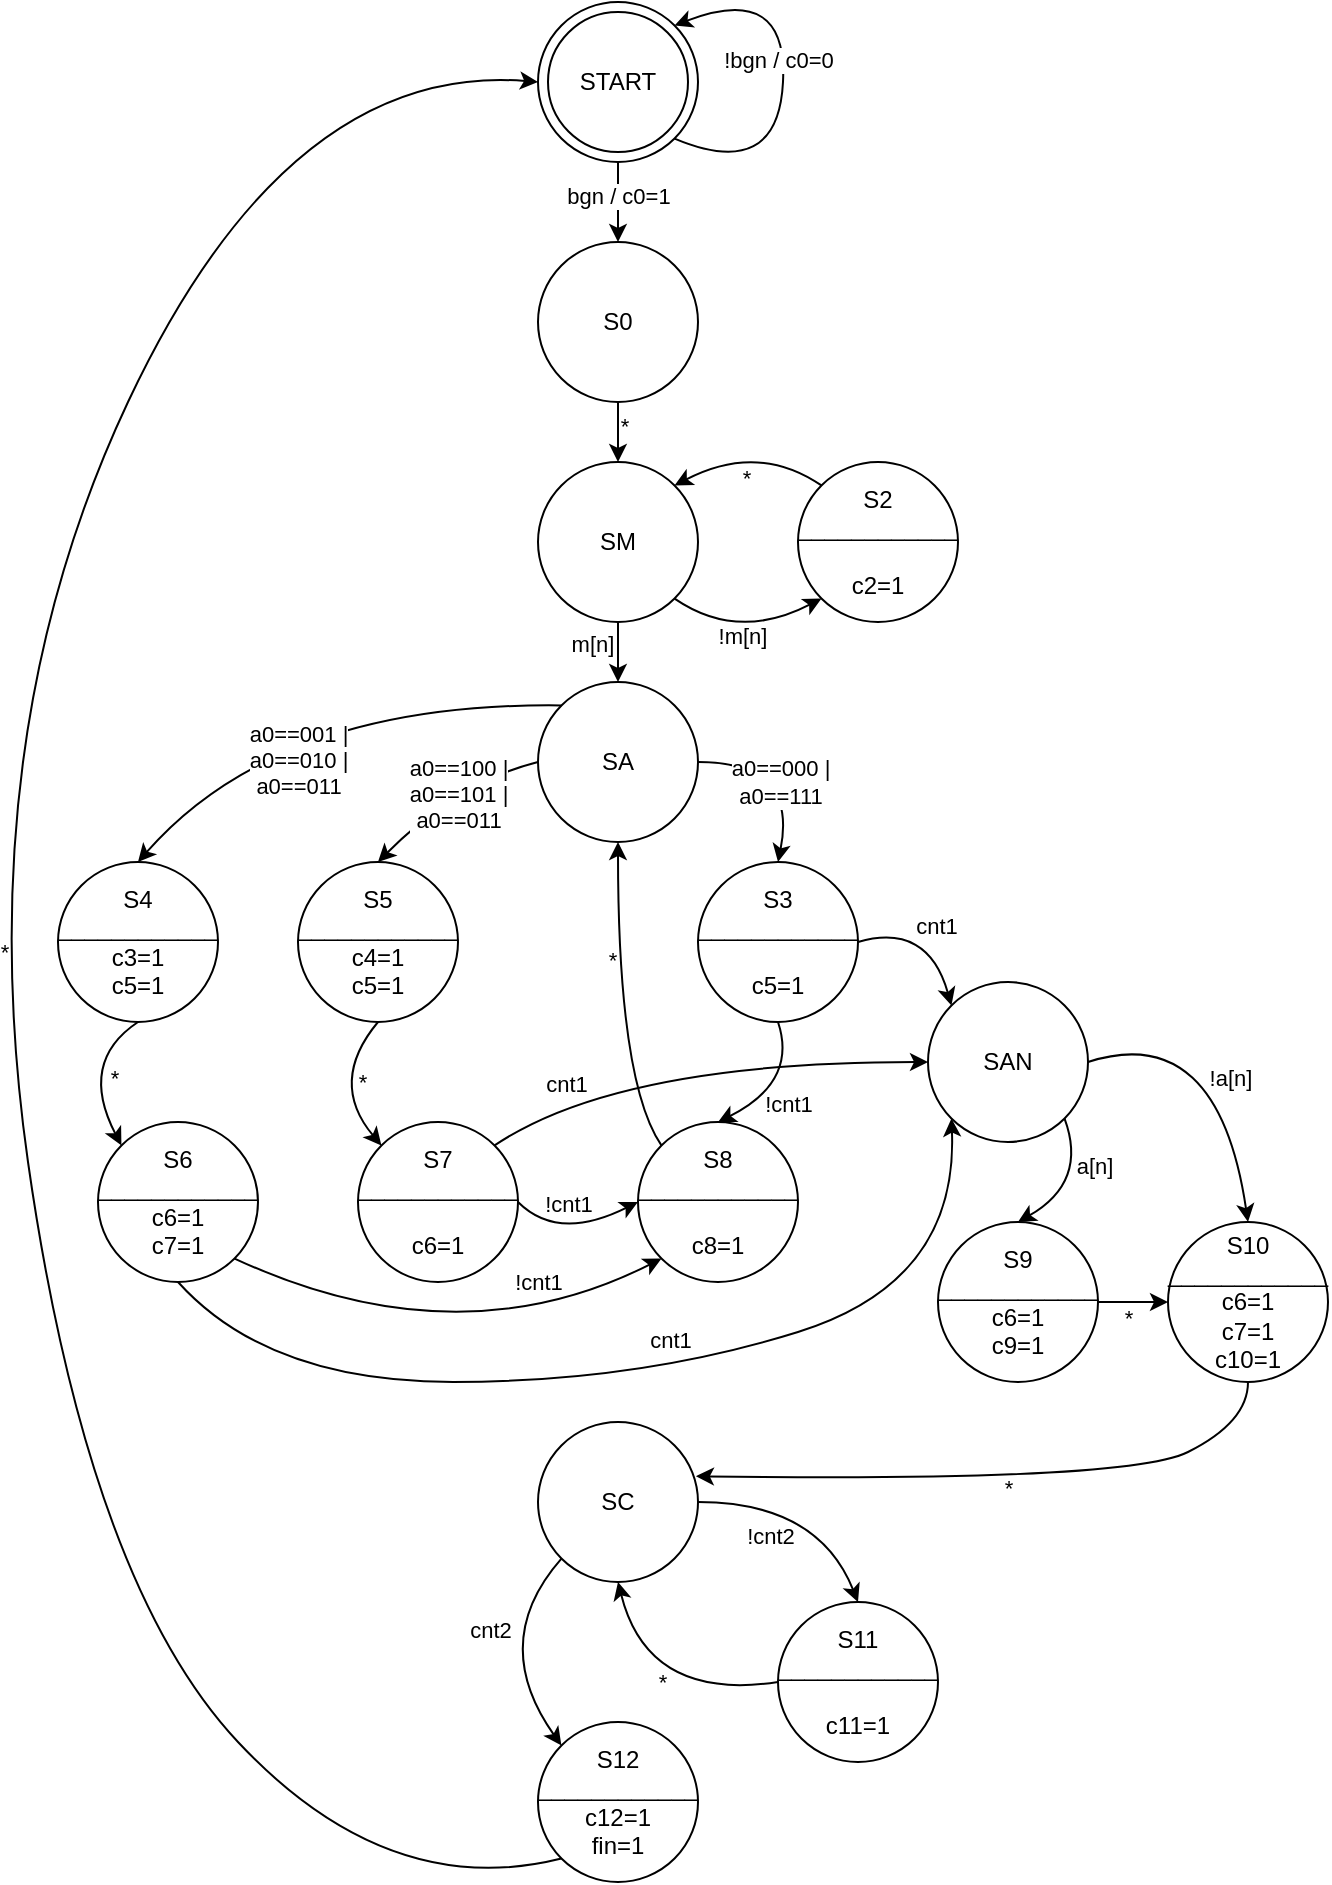 <mxfile version="24.2.5" type="device">
  <diagram name="Page-1" id="UoFx0G1EZgBmT3SE1KH6">
    <mxGraphModel dx="3447" dy="1393" grid="1" gridSize="10" guides="1" tooltips="1" connect="1" arrows="1" fold="1" page="1" pageScale="1" pageWidth="850" pageHeight="1100" math="0" shadow="0">
      <root>
        <mxCell id="0" />
        <mxCell id="1" parent="0" />
        <mxCell id="6iRS3MILoFcjqRqk2sZD-5" value="" style="edgeStyle=orthogonalEdgeStyle;rounded=0;orthogonalLoop=1;jettySize=auto;html=1;" parent="1" source="6iRS3MILoFcjqRqk2sZD-1" target="6iRS3MILoFcjqRqk2sZD-4" edge="1">
          <mxGeometry relative="1" as="geometry" />
        </mxCell>
        <mxCell id="6iRS3MILoFcjqRqk2sZD-6" value="&lt;div&gt;bgn / c0=1&lt;/div&gt;" style="edgeLabel;html=1;align=center;verticalAlign=middle;resizable=0;points=[];" parent="6iRS3MILoFcjqRqk2sZD-5" vertex="1" connectable="0">
          <mxGeometry x="0.32" y="-1" relative="1" as="geometry">
            <mxPoint x="1" y="-10" as="offset" />
          </mxGeometry>
        </mxCell>
        <mxCell id="6iRS3MILoFcjqRqk2sZD-1" value="START" style="ellipse;whiteSpace=wrap;html=1;aspect=fixed;" parent="1" vertex="1">
          <mxGeometry x="395" y="130" width="80" height="80" as="geometry" />
        </mxCell>
        <mxCell id="6iRS3MILoFcjqRqk2sZD-2" value="" style="curved=1;endArrow=classic;html=1;rounded=0;exitX=1;exitY=1;exitDx=0;exitDy=0;entryX=1;entryY=0;entryDx=0;entryDy=0;" parent="1" source="6iRS3MILoFcjqRqk2sZD-1" target="6iRS3MILoFcjqRqk2sZD-1" edge="1">
          <mxGeometry width="50" height="50" relative="1" as="geometry">
            <mxPoint x="395" y="180" as="sourcePoint" />
            <mxPoint x="445" y="130" as="targetPoint" />
            <Array as="points">
              <mxPoint x="515" y="220" />
              <mxPoint x="520" y="120" />
            </Array>
          </mxGeometry>
        </mxCell>
        <mxCell id="6iRS3MILoFcjqRqk2sZD-3" value="!bgn / c0=0" style="edgeLabel;html=1;align=center;verticalAlign=middle;resizable=0;points=[];" parent="6iRS3MILoFcjqRqk2sZD-2" vertex="1" connectable="0">
          <mxGeometry x="0.085" y="3" relative="1" as="geometry">
            <mxPoint as="offset" />
          </mxGeometry>
        </mxCell>
        <mxCell id="6iRS3MILoFcjqRqk2sZD-4" value="S0" style="ellipse;whiteSpace=wrap;html=1;aspect=fixed;" parent="1" vertex="1">
          <mxGeometry x="395" y="250" width="80" height="80" as="geometry" />
        </mxCell>
        <mxCell id="6iRS3MILoFcjqRqk2sZD-11" value="" style="edgeStyle=orthogonalEdgeStyle;rounded=0;orthogonalLoop=1;jettySize=auto;html=1;exitX=0.5;exitY=1;exitDx=0;exitDy=0;" parent="1" source="6iRS3MILoFcjqRqk2sZD-4" target="6iRS3MILoFcjqRqk2sZD-10" edge="1">
          <mxGeometry relative="1" as="geometry">
            <mxPoint x="435" y="330" as="sourcePoint" />
          </mxGeometry>
        </mxCell>
        <mxCell id="6iRS3MILoFcjqRqk2sZD-12" value="*" style="edgeLabel;html=1;align=center;verticalAlign=middle;resizable=0;points=[];" parent="6iRS3MILoFcjqRqk2sZD-11" vertex="1" connectable="0">
          <mxGeometry x="-0.2" relative="1" as="geometry">
            <mxPoint x="3" y="-8" as="offset" />
          </mxGeometry>
        </mxCell>
        <mxCell id="6iRS3MILoFcjqRqk2sZD-17" value="" style="edgeStyle=orthogonalEdgeStyle;rounded=0;orthogonalLoop=1;jettySize=auto;html=1;" parent="1" source="6iRS3MILoFcjqRqk2sZD-10" target="6iRS3MILoFcjqRqk2sZD-16" edge="1">
          <mxGeometry relative="1" as="geometry" />
        </mxCell>
        <mxCell id="6iRS3MILoFcjqRqk2sZD-18" value="m[n]" style="edgeLabel;html=1;align=center;verticalAlign=middle;resizable=0;points=[];" parent="6iRS3MILoFcjqRqk2sZD-17" vertex="1" connectable="0">
          <mxGeometry x="-0.72" y="-3" relative="1" as="geometry">
            <mxPoint x="-10" y="4" as="offset" />
          </mxGeometry>
        </mxCell>
        <mxCell id="6iRS3MILoFcjqRqk2sZD-10" value="SM" style="ellipse;whiteSpace=wrap;html=1;aspect=fixed;" parent="1" vertex="1">
          <mxGeometry x="395" y="360" width="80" height="80" as="geometry" />
        </mxCell>
        <mxCell id="6iRS3MILoFcjqRqk2sZD-13" value="&lt;div&gt;S2&lt;/div&gt;&lt;div&gt;____________&lt;/div&gt;&lt;div&gt;&lt;br&gt;&lt;/div&gt;&lt;div&gt;c2=1&lt;br&gt;&lt;/div&gt;" style="ellipse;whiteSpace=wrap;html=1;aspect=fixed;" parent="1" vertex="1">
          <mxGeometry x="525" y="360" width="80" height="80" as="geometry" />
        </mxCell>
        <mxCell id="6iRS3MILoFcjqRqk2sZD-14" value="" style="curved=1;endArrow=classic;html=1;rounded=0;exitX=1;exitY=1;exitDx=0;exitDy=0;entryX=0;entryY=1;entryDx=0;entryDy=0;" parent="1" source="6iRS3MILoFcjqRqk2sZD-10" target="6iRS3MILoFcjqRqk2sZD-13" edge="1">
          <mxGeometry width="50" height="50" relative="1" as="geometry">
            <mxPoint x="495" y="470" as="sourcePoint" />
            <mxPoint x="545" y="420" as="targetPoint" />
            <Array as="points">
              <mxPoint x="495" y="450" />
            </Array>
          </mxGeometry>
        </mxCell>
        <mxCell id="6iRS3MILoFcjqRqk2sZD-15" value="!m[n]" style="edgeLabel;html=1;align=center;verticalAlign=middle;resizable=0;points=[];" parent="6iRS3MILoFcjqRqk2sZD-14" vertex="1" connectable="0">
          <mxGeometry x="0.038" y="7" relative="1" as="geometry">
            <mxPoint y="6" as="offset" />
          </mxGeometry>
        </mxCell>
        <mxCell id="6iRS3MILoFcjqRqk2sZD-16" value="SA" style="ellipse;whiteSpace=wrap;html=1;aspect=fixed;" parent="1" vertex="1">
          <mxGeometry x="395" y="470" width="80" height="80" as="geometry" />
        </mxCell>
        <mxCell id="6iRS3MILoFcjqRqk2sZD-19" value="" style="curved=1;endArrow=classic;html=1;rounded=0;exitX=0;exitY=0;exitDx=0;exitDy=0;entryX=1;entryY=0;entryDx=0;entryDy=0;" parent="1" source="6iRS3MILoFcjqRqk2sZD-13" target="6iRS3MILoFcjqRqk2sZD-10" edge="1">
          <mxGeometry width="50" height="50" relative="1" as="geometry">
            <mxPoint x="505" y="360" as="sourcePoint" />
            <mxPoint x="555" y="310" as="targetPoint" />
            <Array as="points">
              <mxPoint x="505" y="350" />
            </Array>
          </mxGeometry>
        </mxCell>
        <mxCell id="6iRS3MILoFcjqRqk2sZD-20" value="*" style="edgeLabel;html=1;align=center;verticalAlign=middle;resizable=0;points=[];" parent="6iRS3MILoFcjqRqk2sZD-19" vertex="1" connectable="0">
          <mxGeometry x="0.154" y="8" relative="1" as="geometry">
            <mxPoint y="6" as="offset" />
          </mxGeometry>
        </mxCell>
        <mxCell id="6iRS3MILoFcjqRqk2sZD-21" value="&lt;div&gt;S3&lt;/div&gt;&lt;div&gt;____________&lt;/div&gt;&lt;div&gt;&lt;br&gt;&lt;/div&gt;&lt;div&gt;c5=1&lt;br&gt;&lt;/div&gt;" style="ellipse;whiteSpace=wrap;html=1;aspect=fixed;" parent="1" vertex="1">
          <mxGeometry x="475" y="560" width="80" height="80" as="geometry" />
        </mxCell>
        <mxCell id="6iRS3MILoFcjqRqk2sZD-22" value="&lt;div&gt;S5&lt;/div&gt;&lt;div&gt;____________&lt;/div&gt;&lt;div&gt;c4=1&lt;/div&gt;&lt;div&gt;c5=1&lt;br&gt;&lt;/div&gt;" style="ellipse;whiteSpace=wrap;html=1;aspect=fixed;" parent="1" vertex="1">
          <mxGeometry x="275" y="560" width="80" height="80" as="geometry" />
        </mxCell>
        <mxCell id="6iRS3MILoFcjqRqk2sZD-23" value="&lt;div&gt;S4&lt;/div&gt;&lt;div&gt;____________&lt;/div&gt;&lt;div&gt;c3=1&lt;/div&gt;&lt;div&gt;c5=1&lt;br&gt;&lt;/div&gt;" style="ellipse;whiteSpace=wrap;html=1;aspect=fixed;" parent="1" vertex="1">
          <mxGeometry x="155" y="560" width="80" height="80" as="geometry" />
        </mxCell>
        <mxCell id="6iRS3MILoFcjqRqk2sZD-24" value="" style="curved=1;endArrow=classic;html=1;rounded=0;exitX=0;exitY=0;exitDx=0;exitDy=0;entryX=0.5;entryY=0;entryDx=0;entryDy=0;" parent="1" source="6iRS3MILoFcjqRqk2sZD-16" target="6iRS3MILoFcjqRqk2sZD-23" edge="1">
          <mxGeometry width="50" height="50" relative="1" as="geometry">
            <mxPoint x="275" y="640" as="sourcePoint" />
            <mxPoint x="325" y="590" as="targetPoint" />
            <Array as="points">
              <mxPoint x="265" y="480" />
            </Array>
          </mxGeometry>
        </mxCell>
        <mxCell id="6iRS3MILoFcjqRqk2sZD-26" value="" style="curved=1;endArrow=classic;html=1;rounded=0;exitX=0;exitY=0.5;exitDx=0;exitDy=0;entryX=0.5;entryY=0;entryDx=0;entryDy=0;" parent="1" source="6iRS3MILoFcjqRqk2sZD-16" target="6iRS3MILoFcjqRqk2sZD-22" edge="1">
          <mxGeometry width="50" height="50" relative="1" as="geometry">
            <mxPoint x="275" y="690" as="sourcePoint" />
            <mxPoint x="325" y="640" as="targetPoint" />
            <Array as="points">
              <mxPoint x="355" y="520" />
            </Array>
          </mxGeometry>
        </mxCell>
        <mxCell id="6iRS3MILoFcjqRqk2sZD-27" value="&lt;div&gt;a0==001 | &lt;br&gt;&lt;/div&gt;&lt;div&gt;a0==010 |&lt;/div&gt;&lt;div&gt;a0==011&lt;br&gt;&lt;/div&gt;" style="edgeLabel;html=1;align=center;verticalAlign=middle;resizable=0;points=[];" parent="6iRS3MILoFcjqRqk2sZD-26" vertex="1" connectable="0">
          <mxGeometry x="0.029" y="10" relative="1" as="geometry">
            <mxPoint x="-81" y="-25" as="offset" />
          </mxGeometry>
        </mxCell>
        <mxCell id="6iRS3MILoFcjqRqk2sZD-30" value="" style="curved=1;endArrow=classic;html=1;rounded=0;exitX=1;exitY=0.5;exitDx=0;exitDy=0;entryX=0.5;entryY=0;entryDx=0;entryDy=0;" parent="1" source="6iRS3MILoFcjqRqk2sZD-16" target="6iRS3MILoFcjqRqk2sZD-21" edge="1">
          <mxGeometry width="50" height="50" relative="1" as="geometry">
            <mxPoint x="325" y="630" as="sourcePoint" />
            <mxPoint x="375" y="580" as="targetPoint" />
            <Array as="points">
              <mxPoint x="525" y="510" />
            </Array>
          </mxGeometry>
        </mxCell>
        <mxCell id="6iRS3MILoFcjqRqk2sZD-31" value="&lt;div&gt;a0==100 |&lt;/div&gt;&lt;div&gt;a0==101 |&lt;/div&gt;&lt;div&gt;a0==011&lt;br&gt;&lt;/div&gt;" style="edgeLabel;html=1;align=center;verticalAlign=middle;resizable=0;points=[];" parent="6iRS3MILoFcjqRqk2sZD-30" vertex="1" connectable="0">
          <mxGeometry x="0.364" y="8" relative="1" as="geometry">
            <mxPoint x="-174" y="-4" as="offset" />
          </mxGeometry>
        </mxCell>
        <mxCell id="6iRS3MILoFcjqRqk2sZD-33" value="&lt;div&gt;a0==000 | &lt;br&gt;&lt;/div&gt;&lt;div&gt;a0==111&lt;br&gt;&lt;/div&gt;" style="edgeLabel;html=1;align=center;verticalAlign=middle;resizable=0;points=[];" parent="6iRS3MILoFcjqRqk2sZD-30" vertex="1" connectable="0">
          <mxGeometry x="0.156" y="2" relative="1" as="geometry">
            <mxPoint x="-10" y="1" as="offset" />
          </mxGeometry>
        </mxCell>
        <mxCell id="6iRS3MILoFcjqRqk2sZD-34" value="&lt;div&gt;S6&lt;/div&gt;&lt;div&gt;____________&lt;/div&gt;&lt;div&gt;c6=1&lt;/div&gt;&lt;div&gt;c7=1&lt;br&gt;&lt;/div&gt;" style="ellipse;whiteSpace=wrap;html=1;aspect=fixed;" parent="1" vertex="1">
          <mxGeometry x="175" y="690" width="80" height="80" as="geometry" />
        </mxCell>
        <mxCell id="6iRS3MILoFcjqRqk2sZD-38" value="&lt;div&gt;S8&lt;/div&gt;&lt;div&gt;____________&lt;/div&gt;&lt;div&gt;&lt;br&gt;&lt;/div&gt;&lt;div&gt;c8=1&lt;br&gt;&lt;/div&gt;" style="ellipse;whiteSpace=wrap;html=1;aspect=fixed;" parent="1" vertex="1">
          <mxGeometry x="445" y="690" width="80" height="80" as="geometry" />
        </mxCell>
        <mxCell id="6iRS3MILoFcjqRqk2sZD-41" value="&lt;div&gt;S7&lt;/div&gt;&lt;div&gt;____________&lt;/div&gt;&lt;div&gt;&lt;br&gt;&lt;/div&gt;&lt;div&gt;c6=1&lt;br&gt;&lt;/div&gt;" style="ellipse;whiteSpace=wrap;html=1;aspect=fixed;" parent="1" vertex="1">
          <mxGeometry x="305" y="690" width="80" height="80" as="geometry" />
        </mxCell>
        <mxCell id="6iRS3MILoFcjqRqk2sZD-56" value="" style="curved=1;endArrow=classic;html=1;rounded=0;exitX=0.5;exitY=1;exitDx=0;exitDy=0;entryX=0;entryY=0;entryDx=0;entryDy=0;" parent="1" source="6iRS3MILoFcjqRqk2sZD-23" target="6iRS3MILoFcjqRqk2sZD-34" edge="1">
          <mxGeometry width="50" height="50" relative="1" as="geometry">
            <mxPoint x="335" y="710" as="sourcePoint" />
            <mxPoint x="385" y="660" as="targetPoint" />
            <Array as="points">
              <mxPoint x="165" y="660" />
            </Array>
          </mxGeometry>
        </mxCell>
        <mxCell id="6iRS3MILoFcjqRqk2sZD-93" value="*" style="edgeLabel;html=1;align=center;verticalAlign=middle;resizable=0;points=[];" parent="6iRS3MILoFcjqRqk2sZD-56" vertex="1" connectable="0">
          <mxGeometry x="-0.427" y="5" relative="1" as="geometry">
            <mxPoint x="5" y="10" as="offset" />
          </mxGeometry>
        </mxCell>
        <mxCell id="6iRS3MILoFcjqRqk2sZD-60" value="" style="curved=1;endArrow=classic;html=1;rounded=0;exitX=0.5;exitY=1;exitDx=0;exitDy=0;entryX=0.5;entryY=0;entryDx=0;entryDy=0;" parent="1" source="6iRS3MILoFcjqRqk2sZD-21" target="6iRS3MILoFcjqRqk2sZD-38" edge="1">
          <mxGeometry width="50" height="50" relative="1" as="geometry">
            <mxPoint x="335" y="710" as="sourcePoint" />
            <mxPoint x="385" y="660" as="targetPoint" />
            <Array as="points">
              <mxPoint x="525" y="670" />
            </Array>
          </mxGeometry>
        </mxCell>
        <mxCell id="6iRS3MILoFcjqRqk2sZD-95" value="!cnt1" style="edgeLabel;html=1;align=center;verticalAlign=middle;resizable=0;points=[];" parent="6iRS3MILoFcjqRqk2sZD-60" vertex="1" connectable="0">
          <mxGeometry x="0.121" y="-4" relative="1" as="geometry">
            <mxPoint x="7" y="9" as="offset" />
          </mxGeometry>
        </mxCell>
        <mxCell id="6iRS3MILoFcjqRqk2sZD-64" value="SAN" style="ellipse;whiteSpace=wrap;html=1;aspect=fixed;" parent="1" vertex="1">
          <mxGeometry x="590" y="620" width="80" height="80" as="geometry" />
        </mxCell>
        <mxCell id="6iRS3MILoFcjqRqk2sZD-66" value="" style="curved=1;endArrow=classic;html=1;rounded=0;exitX=1;exitY=1;exitDx=0;exitDy=0;entryX=0;entryY=1;entryDx=0;entryDy=0;" parent="1" source="6iRS3MILoFcjqRqk2sZD-34" target="6iRS3MILoFcjqRqk2sZD-38" edge="1">
          <mxGeometry width="50" height="50" relative="1" as="geometry">
            <mxPoint x="315" y="750" as="sourcePoint" />
            <mxPoint x="365" y="700" as="targetPoint" />
            <Array as="points">
              <mxPoint x="355" y="810" />
            </Array>
          </mxGeometry>
        </mxCell>
        <mxCell id="6iRS3MILoFcjqRqk2sZD-97" value="!cnt1" style="edgeLabel;html=1;align=center;verticalAlign=middle;resizable=0;points=[];" parent="6iRS3MILoFcjqRqk2sZD-66" vertex="1" connectable="0">
          <mxGeometry x="0.551" y="7" relative="1" as="geometry">
            <mxPoint x="-11" y="-6" as="offset" />
          </mxGeometry>
        </mxCell>
        <mxCell id="6iRS3MILoFcjqRqk2sZD-68" value="" style="curved=1;endArrow=classic;html=1;rounded=0;exitX=0.5;exitY=1;exitDx=0;exitDy=0;entryX=0;entryY=1;entryDx=0;entryDy=0;" parent="1" source="6iRS3MILoFcjqRqk2sZD-34" target="6iRS3MILoFcjqRqk2sZD-64" edge="1">
          <mxGeometry width="50" height="50" relative="1" as="geometry">
            <mxPoint x="315" y="770" as="sourcePoint" />
            <mxPoint x="365" y="720" as="targetPoint" />
            <Array as="points">
              <mxPoint x="260" y="820" />
              <mxPoint x="445" y="820" />
              <mxPoint x="605" y="770" />
            </Array>
          </mxGeometry>
        </mxCell>
        <mxCell id="6iRS3MILoFcjqRqk2sZD-100" value="cnt1" style="edgeLabel;html=1;align=center;verticalAlign=middle;resizable=0;points=[];" parent="6iRS3MILoFcjqRqk2sZD-68" vertex="1" connectable="0">
          <mxGeometry x="-0.225" y="4" relative="1" as="geometry">
            <mxPoint x="74" y="-17" as="offset" />
          </mxGeometry>
        </mxCell>
        <mxCell id="6iRS3MILoFcjqRqk2sZD-69" value="" style="curved=1;endArrow=classic;html=1;rounded=0;exitX=1;exitY=0.5;exitDx=0;exitDy=0;entryX=0;entryY=0.5;entryDx=0;entryDy=0;" parent="1" source="6iRS3MILoFcjqRqk2sZD-41" target="6iRS3MILoFcjqRqk2sZD-38" edge="1">
          <mxGeometry width="50" height="50" relative="1" as="geometry">
            <mxPoint x="455" y="770" as="sourcePoint" />
            <mxPoint x="505" y="720" as="targetPoint" />
            <Array as="points">
              <mxPoint x="405" y="750" />
            </Array>
          </mxGeometry>
        </mxCell>
        <mxCell id="6iRS3MILoFcjqRqk2sZD-96" value="!cnt1" style="edgeLabel;html=1;align=center;verticalAlign=middle;resizable=0;points=[];" parent="6iRS3MILoFcjqRqk2sZD-69" vertex="1" connectable="0">
          <mxGeometry x="-0.477" y="12" relative="1" as="geometry">
            <mxPoint x="3" y="-4" as="offset" />
          </mxGeometry>
        </mxCell>
        <mxCell id="6iRS3MILoFcjqRqk2sZD-70" value="" style="curved=1;endArrow=classic;html=1;rounded=0;exitX=1;exitY=0;exitDx=0;exitDy=0;entryX=0;entryY=0.5;entryDx=0;entryDy=0;" parent="1" source="6iRS3MILoFcjqRqk2sZD-41" target="6iRS3MILoFcjqRqk2sZD-64" edge="1">
          <mxGeometry width="50" height="50" relative="1" as="geometry">
            <mxPoint x="455" y="770" as="sourcePoint" />
            <mxPoint x="505" y="720" as="targetPoint" />
            <Array as="points">
              <mxPoint x="435" y="660" />
            </Array>
          </mxGeometry>
        </mxCell>
        <mxCell id="6iRS3MILoFcjqRqk2sZD-99" value="cnt1" style="edgeLabel;html=1;align=center;verticalAlign=middle;resizable=0;points=[];" parent="6iRS3MILoFcjqRqk2sZD-70" vertex="1" connectable="0">
          <mxGeometry x="-0.589" y="-7" relative="1" as="geometry">
            <mxPoint x="-7" y="-10" as="offset" />
          </mxGeometry>
        </mxCell>
        <mxCell id="6iRS3MILoFcjqRqk2sZD-71" value="" style="curved=1;endArrow=classic;html=1;rounded=0;exitX=1;exitY=0.5;exitDx=0;exitDy=0;entryX=0;entryY=0;entryDx=0;entryDy=0;" parent="1" source="6iRS3MILoFcjqRqk2sZD-21" target="6iRS3MILoFcjqRqk2sZD-64" edge="1">
          <mxGeometry width="50" height="50" relative="1" as="geometry">
            <mxPoint x="535" y="770" as="sourcePoint" />
            <mxPoint x="585" y="720" as="targetPoint" />
            <Array as="points">
              <mxPoint x="590" y="590" />
            </Array>
          </mxGeometry>
        </mxCell>
        <mxCell id="6iRS3MILoFcjqRqk2sZD-98" value="cnt1" style="edgeLabel;html=1;align=center;verticalAlign=middle;resizable=0;points=[];" parent="6iRS3MILoFcjqRqk2sZD-71" vertex="1" connectable="0">
          <mxGeometry x="0.217" y="-2" relative="1" as="geometry">
            <mxPoint x="2" y="-10" as="offset" />
          </mxGeometry>
        </mxCell>
        <mxCell id="6iRS3MILoFcjqRqk2sZD-78" style="edgeStyle=orthogonalEdgeStyle;rounded=0;orthogonalLoop=1;jettySize=auto;html=1;exitX=1;exitY=0.5;exitDx=0;exitDy=0;" parent="1" source="6iRS3MILoFcjqRqk2sZD-72" target="6iRS3MILoFcjqRqk2sZD-76" edge="1">
          <mxGeometry relative="1" as="geometry" />
        </mxCell>
        <mxCell id="6iRS3MILoFcjqRqk2sZD-103" value="*" style="edgeLabel;html=1;align=center;verticalAlign=middle;resizable=0;points=[];" parent="6iRS3MILoFcjqRqk2sZD-78" vertex="1" connectable="0">
          <mxGeometry x="0.688" y="-3" relative="1" as="geometry">
            <mxPoint x="-13" y="5" as="offset" />
          </mxGeometry>
        </mxCell>
        <mxCell id="6iRS3MILoFcjqRqk2sZD-72" value="&lt;div&gt;S9&lt;/div&gt;&lt;div&gt;____________&lt;/div&gt;&lt;div&gt;c6=1&lt;/div&gt;&lt;div&gt;c9=1&lt;br&gt;&lt;/div&gt;" style="ellipse;whiteSpace=wrap;html=1;aspect=fixed;" parent="1" vertex="1">
          <mxGeometry x="595" y="740" width="80" height="80" as="geometry" />
        </mxCell>
        <mxCell id="6iRS3MILoFcjqRqk2sZD-73" value="" style="curved=1;endArrow=classic;html=1;rounded=0;exitX=1;exitY=1;exitDx=0;exitDy=0;entryX=0.5;entryY=0;entryDx=0;entryDy=0;" parent="1" source="6iRS3MILoFcjqRqk2sZD-64" target="6iRS3MILoFcjqRqk2sZD-72" edge="1">
          <mxGeometry width="50" height="50" relative="1" as="geometry">
            <mxPoint x="585" y="780" as="sourcePoint" />
            <mxPoint x="635" y="730" as="targetPoint" />
            <Array as="points">
              <mxPoint x="670" y="720" />
            </Array>
          </mxGeometry>
        </mxCell>
        <mxCell id="6iRS3MILoFcjqRqk2sZD-101" value="a[n]" style="edgeLabel;html=1;align=center;verticalAlign=middle;resizable=0;points=[];" parent="6iRS3MILoFcjqRqk2sZD-73" vertex="1" connectable="0">
          <mxGeometry x="0.084" y="-2" relative="1" as="geometry">
            <mxPoint x="9" y="-10" as="offset" />
          </mxGeometry>
        </mxCell>
        <mxCell id="6iRS3MILoFcjqRqk2sZD-76" value="&lt;div&gt;S10&lt;/div&gt;&lt;div&gt;____________&lt;/div&gt;&lt;div&gt;c6=1&lt;/div&gt;&lt;div&gt;c7=1&lt;/div&gt;&lt;div&gt;c10=1&lt;br&gt;&lt;/div&gt;" style="ellipse;whiteSpace=wrap;html=1;aspect=fixed;" parent="1" vertex="1">
          <mxGeometry x="710" y="740" width="80" height="80" as="geometry" />
        </mxCell>
        <mxCell id="6iRS3MILoFcjqRqk2sZD-77" value="" style="curved=1;endArrow=classic;html=1;rounded=0;exitX=1;exitY=0.5;exitDx=0;exitDy=0;entryX=0.5;entryY=0;entryDx=0;entryDy=0;" parent="1" source="6iRS3MILoFcjqRqk2sZD-64" target="6iRS3MILoFcjqRqk2sZD-76" edge="1">
          <mxGeometry width="50" height="50" relative="1" as="geometry">
            <mxPoint x="575" y="740" as="sourcePoint" />
            <mxPoint x="625" y="690" as="targetPoint" />
            <Array as="points">
              <mxPoint x="735" y="639" />
            </Array>
          </mxGeometry>
        </mxCell>
        <mxCell id="6iRS3MILoFcjqRqk2sZD-102" value="!a[n]" style="edgeLabel;html=1;align=center;verticalAlign=middle;resizable=0;points=[];" parent="6iRS3MILoFcjqRqk2sZD-77" vertex="1" connectable="0">
          <mxGeometry x="0.228" y="-6" relative="1" as="geometry">
            <mxPoint x="6" y="-8" as="offset" />
          </mxGeometry>
        </mxCell>
        <mxCell id="6iRS3MILoFcjqRqk2sZD-80" value="" style="curved=1;endArrow=classic;html=1;rounded=0;exitX=0.5;exitY=1;exitDx=0;exitDy=0;entryX=0.987;entryY=0.339;entryDx=0;entryDy=0;entryPerimeter=0;" parent="1" source="6iRS3MILoFcjqRqk2sZD-76" target="6iRS3MILoFcjqRqk2sZD-83" edge="1">
          <mxGeometry width="50" height="50" relative="1" as="geometry">
            <mxPoint x="555" y="890" as="sourcePoint" />
            <mxPoint x="733.284" y="801.716" as="targetPoint" />
            <Array as="points">
              <mxPoint x="750" y="840" />
              <mxPoint x="690" y="870" />
            </Array>
          </mxGeometry>
        </mxCell>
        <mxCell id="6iRS3MILoFcjqRqk2sZD-105" value="*" style="edgeLabel;html=1;align=center;verticalAlign=middle;resizable=0;points=[];" parent="6iRS3MILoFcjqRqk2sZD-80" vertex="1" connectable="0">
          <mxGeometry x="-0.506" y="-2" relative="1" as="geometry">
            <mxPoint x="-70" y="10" as="offset" />
          </mxGeometry>
        </mxCell>
        <mxCell id="6iRS3MILoFcjqRqk2sZD-81" value="" style="curved=1;endArrow=classic;html=1;rounded=0;exitX=0;exitY=0;exitDx=0;exitDy=0;entryX=0.5;entryY=1;entryDx=0;entryDy=0;" parent="1" source="6iRS3MILoFcjqRqk2sZD-38" target="6iRS3MILoFcjqRqk2sZD-16" edge="1">
          <mxGeometry width="50" height="50" relative="1" as="geometry">
            <mxPoint x="385" y="660" as="sourcePoint" />
            <mxPoint x="435" y="610" as="targetPoint" />
            <Array as="points">
              <mxPoint x="435" y="670" />
            </Array>
          </mxGeometry>
        </mxCell>
        <mxCell id="6iRS3MILoFcjqRqk2sZD-104" value="*" style="edgeLabel;html=1;align=center;verticalAlign=middle;resizable=0;points=[];" parent="6iRS3MILoFcjqRqk2sZD-81" vertex="1" connectable="0">
          <mxGeometry x="0.255" relative="1" as="geometry">
            <mxPoint x="-3" as="offset" />
          </mxGeometry>
        </mxCell>
        <mxCell id="6iRS3MILoFcjqRqk2sZD-82" value="" style="curved=1;endArrow=classic;html=1;rounded=0;exitX=0.5;exitY=1;exitDx=0;exitDy=0;entryX=0;entryY=0;entryDx=0;entryDy=0;" parent="1" source="6iRS3MILoFcjqRqk2sZD-22" target="6iRS3MILoFcjqRqk2sZD-41" edge="1">
          <mxGeometry width="50" height="50" relative="1" as="geometry">
            <mxPoint x="395" y="620" as="sourcePoint" />
            <mxPoint x="445" y="570" as="targetPoint" />
            <Array as="points">
              <mxPoint x="290" y="670" />
            </Array>
          </mxGeometry>
        </mxCell>
        <mxCell id="6iRS3MILoFcjqRqk2sZD-94" value="*" style="edgeLabel;html=1;align=center;verticalAlign=middle;resizable=0;points=[];" parent="6iRS3MILoFcjqRqk2sZD-82" vertex="1" connectable="0">
          <mxGeometry x="-0.361" y="3" relative="1" as="geometry">
            <mxPoint x="6" y="8" as="offset" />
          </mxGeometry>
        </mxCell>
        <mxCell id="6iRS3MILoFcjqRqk2sZD-83" value="SC" style="ellipse;whiteSpace=wrap;html=1;aspect=fixed;" parent="1" vertex="1">
          <mxGeometry x="395" y="840" width="80" height="80" as="geometry" />
        </mxCell>
        <mxCell id="6iRS3MILoFcjqRqk2sZD-85" value="&lt;div&gt;S11&lt;/div&gt;&lt;div&gt;____________&lt;/div&gt;&lt;div&gt;&lt;br&gt;&lt;/div&gt;&lt;div&gt;c11=1&lt;br&gt;&lt;/div&gt;" style="ellipse;whiteSpace=wrap;html=1;aspect=fixed;" parent="1" vertex="1">
          <mxGeometry x="515" y="930" width="80" height="80" as="geometry" />
        </mxCell>
        <mxCell id="6iRS3MILoFcjqRqk2sZD-86" value="&lt;div&gt;S12&lt;/div&gt;&lt;div&gt;____________&lt;/div&gt;&lt;div&gt;c12=1&lt;/div&gt;&lt;div&gt;fin=1&lt;br&gt;&lt;/div&gt;" style="ellipse;whiteSpace=wrap;html=1;aspect=fixed;" parent="1" vertex="1">
          <mxGeometry x="395" y="990" width="80" height="80" as="geometry" />
        </mxCell>
        <mxCell id="6iRS3MILoFcjqRqk2sZD-87" value="" style="curved=1;endArrow=classic;html=1;rounded=0;exitX=0;exitY=1;exitDx=0;exitDy=0;entryX=0;entryY=0;entryDx=0;entryDy=0;" parent="1" source="6iRS3MILoFcjqRqk2sZD-83" target="6iRS3MILoFcjqRqk2sZD-86" edge="1">
          <mxGeometry width="50" height="50" relative="1" as="geometry">
            <mxPoint x="435" y="930" as="sourcePoint" />
            <mxPoint x="485" y="880" as="targetPoint" />
            <Array as="points">
              <mxPoint x="370" y="950" />
            </Array>
          </mxGeometry>
        </mxCell>
        <mxCell id="6iRS3MILoFcjqRqk2sZD-109" value="cnt2" style="edgeLabel;html=1;align=center;verticalAlign=middle;resizable=0;points=[];" parent="6iRS3MILoFcjqRqk2sZD-87" vertex="1" connectable="0">
          <mxGeometry x="-0.086" y="5" relative="1" as="geometry">
            <mxPoint x="-4" y="-9" as="offset" />
          </mxGeometry>
        </mxCell>
        <mxCell id="6iRS3MILoFcjqRqk2sZD-88" value="" style="curved=1;endArrow=classic;html=1;rounded=0;entryX=0.5;entryY=0;entryDx=0;entryDy=0;exitX=1;exitY=0.5;exitDx=0;exitDy=0;" parent="1" source="6iRS3MILoFcjqRqk2sZD-83" target="6iRS3MILoFcjqRqk2sZD-85" edge="1">
          <mxGeometry width="50" height="50" relative="1" as="geometry">
            <mxPoint x="495" y="910" as="sourcePoint" />
            <mxPoint x="485" y="880" as="targetPoint" />
            <Array as="points">
              <mxPoint x="535" y="880" />
            </Array>
          </mxGeometry>
        </mxCell>
        <mxCell id="6iRS3MILoFcjqRqk2sZD-107" value="!cnt2" style="edgeLabel;html=1;align=center;verticalAlign=middle;resizable=0;points=[];" parent="6iRS3MILoFcjqRqk2sZD-88" vertex="1" connectable="0">
          <mxGeometry x="0.228" y="-12" relative="1" as="geometry">
            <mxPoint x="-17" y="3" as="offset" />
          </mxGeometry>
        </mxCell>
        <mxCell id="6iRS3MILoFcjqRqk2sZD-92" value="" style="curved=1;endArrow=classic;html=1;rounded=0;exitX=0;exitY=1;exitDx=0;exitDy=0;entryX=0;entryY=0.5;entryDx=0;entryDy=0;" parent="1" source="6iRS3MILoFcjqRqk2sZD-86" target="6iRS3MILoFcjqRqk2sZD-1" edge="1">
          <mxGeometry width="50" height="50" relative="1" as="geometry">
            <mxPoint x="406.716" y="1058.284" as="sourcePoint" />
            <mxPoint x="585" y="520" as="targetPoint" />
            <Array as="points">
              <mxPoint x="320" y="1080" />
              <mxPoint x="170" y="920" />
              <mxPoint x="110" y="500" />
              <mxPoint x="270" y="160" />
            </Array>
          </mxGeometry>
        </mxCell>
        <mxCell id="6iRS3MILoFcjqRqk2sZD-111" value="*" style="edgeLabel;html=1;align=center;verticalAlign=middle;resizable=0;points=[];" parent="6iRS3MILoFcjqRqk2sZD-92" vertex="1" connectable="0">
          <mxGeometry x="0.015" y="-7" relative="1" as="geometry">
            <mxPoint x="-4" as="offset" />
          </mxGeometry>
        </mxCell>
        <mxCell id="6iRS3MILoFcjqRqk2sZD-106" value="" style="curved=1;endArrow=classic;html=1;rounded=0;exitX=0;exitY=0.5;exitDx=0;exitDy=0;entryX=0.5;entryY=1;entryDx=0;entryDy=0;" parent="1" source="6iRS3MILoFcjqRqk2sZD-85" target="6iRS3MILoFcjqRqk2sZD-83" edge="1">
          <mxGeometry width="50" height="50" relative="1" as="geometry">
            <mxPoint x="490" y="910" as="sourcePoint" />
            <mxPoint x="540" y="860" as="targetPoint" />
            <Array as="points">
              <mxPoint x="450" y="980" />
            </Array>
          </mxGeometry>
        </mxCell>
        <mxCell id="6iRS3MILoFcjqRqk2sZD-108" value="*" style="edgeLabel;html=1;align=center;verticalAlign=middle;resizable=0;points=[];" parent="6iRS3MILoFcjqRqk2sZD-106" vertex="1" connectable="0">
          <mxGeometry x="-0.219" y="-14" relative="1" as="geometry">
            <mxPoint x="-7" y="6" as="offset" />
          </mxGeometry>
        </mxCell>
        <mxCell id="t5qYeyUPgBRsd6mwy0vq-2" value="START" style="ellipse;whiteSpace=wrap;html=1;aspect=fixed;" parent="1" vertex="1">
          <mxGeometry x="400" y="135" width="70" height="70" as="geometry" />
        </mxCell>
      </root>
    </mxGraphModel>
  </diagram>
</mxfile>
